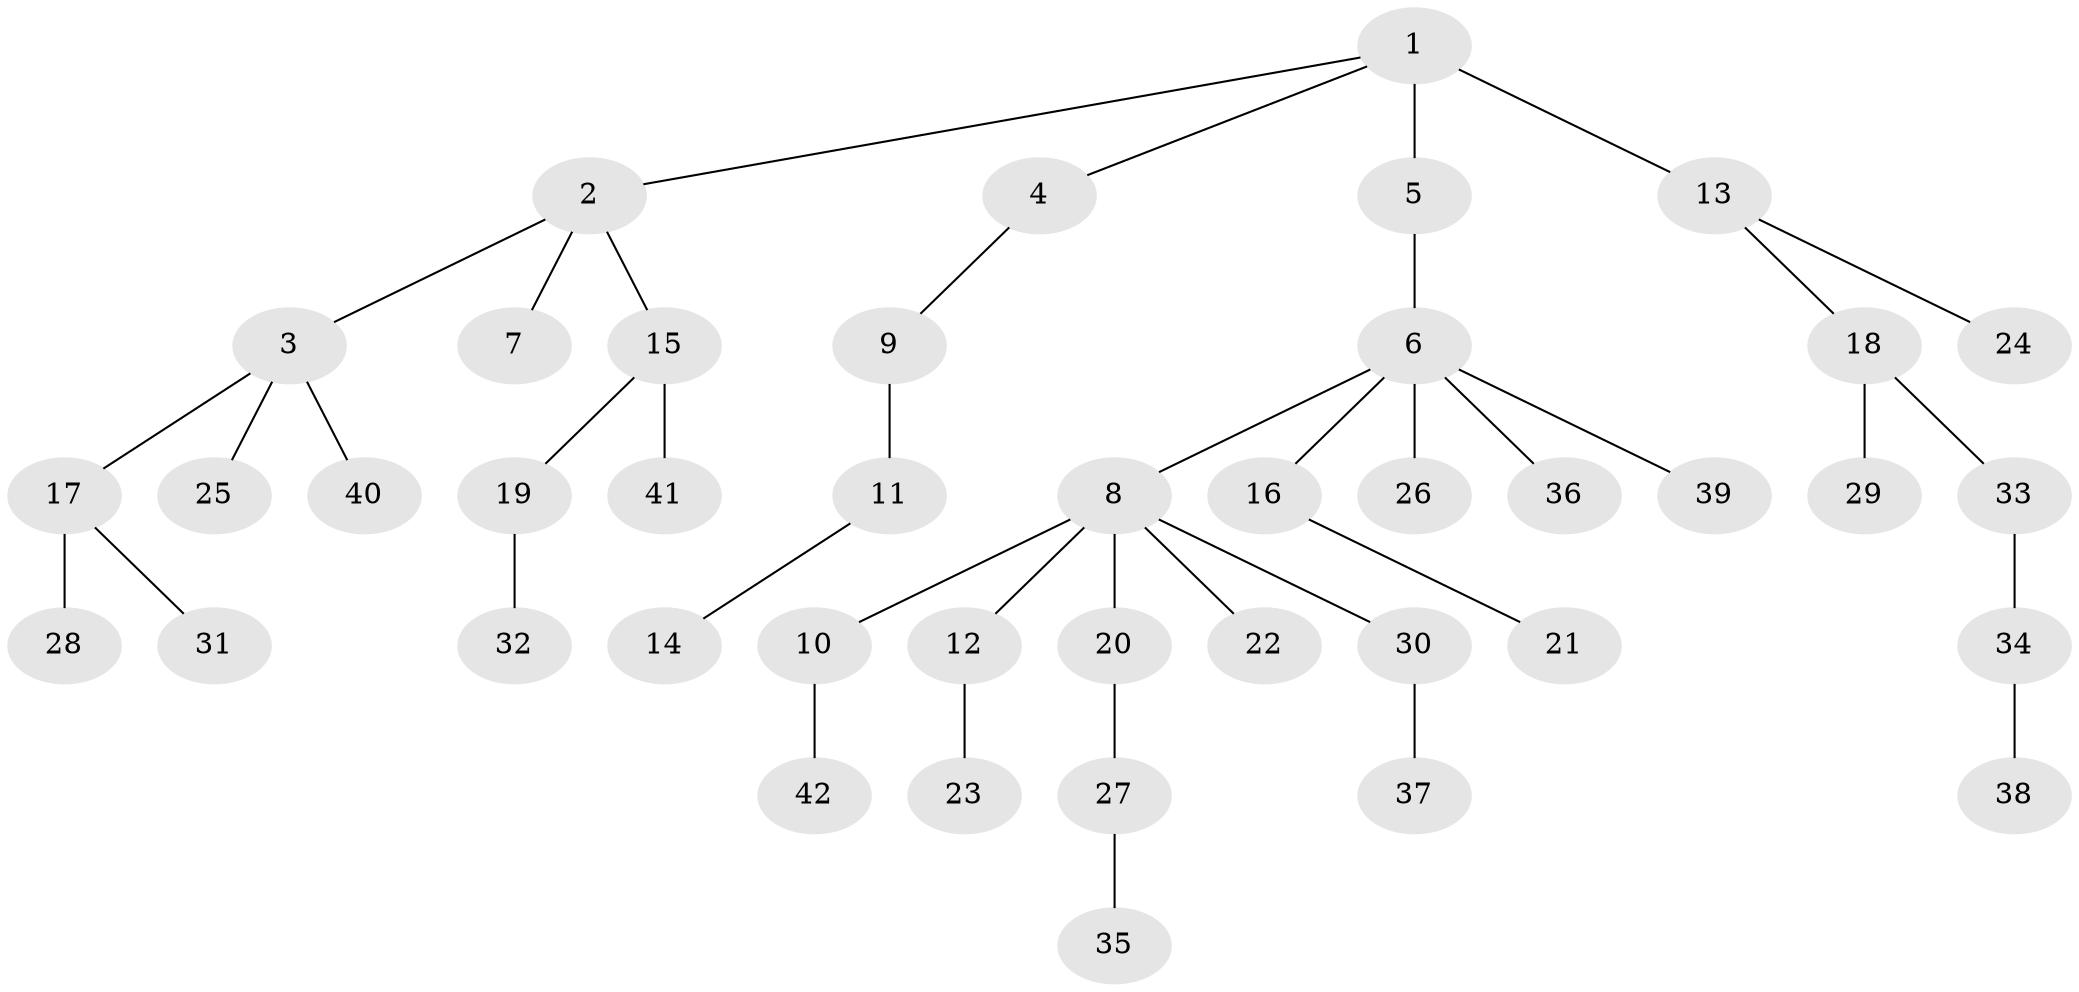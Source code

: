 // original degree distribution, {4: 0.06569343065693431, 6: 0.029197080291970802, 7: 0.0072992700729927005, 3: 0.10948905109489052, 8: 0.0072992700729927005, 2: 0.27007299270072993, 5: 0.014598540145985401, 1: 0.49635036496350365}
// Generated by graph-tools (version 1.1) at 2025/51/03/04/25 22:51:53]
// undirected, 42 vertices, 41 edges
graph export_dot {
  node [color=gray90,style=filled];
  1;
  2;
  3;
  4;
  5;
  6;
  7;
  8;
  9;
  10;
  11;
  12;
  13;
  14;
  15;
  16;
  17;
  18;
  19;
  20;
  21;
  22;
  23;
  24;
  25;
  26;
  27;
  28;
  29;
  30;
  31;
  32;
  33;
  34;
  35;
  36;
  37;
  38;
  39;
  40;
  41;
  42;
  1 -- 2 [weight=1.0];
  1 -- 4 [weight=1.0];
  1 -- 5 [weight=1.0];
  1 -- 13 [weight=2.0];
  2 -- 3 [weight=1.0];
  2 -- 7 [weight=1.0];
  2 -- 15 [weight=1.0];
  3 -- 17 [weight=1.0];
  3 -- 25 [weight=1.0];
  3 -- 40 [weight=1.0];
  4 -- 9 [weight=1.0];
  5 -- 6 [weight=5.0];
  6 -- 8 [weight=1.0];
  6 -- 16 [weight=1.0];
  6 -- 26 [weight=1.0];
  6 -- 36 [weight=1.0];
  6 -- 39 [weight=1.0];
  8 -- 10 [weight=1.0];
  8 -- 12 [weight=1.0];
  8 -- 20 [weight=1.0];
  8 -- 22 [weight=1.0];
  8 -- 30 [weight=1.0];
  9 -- 11 [weight=3.0];
  10 -- 42 [weight=1.0];
  11 -- 14 [weight=1.0];
  12 -- 23 [weight=4.0];
  13 -- 18 [weight=1.0];
  13 -- 24 [weight=1.0];
  15 -- 19 [weight=1.0];
  15 -- 41 [weight=1.0];
  16 -- 21 [weight=2.0];
  17 -- 28 [weight=2.0];
  17 -- 31 [weight=1.0];
  18 -- 29 [weight=2.0];
  18 -- 33 [weight=1.0];
  19 -- 32 [weight=2.0];
  20 -- 27 [weight=1.0];
  27 -- 35 [weight=1.0];
  30 -- 37 [weight=1.0];
  33 -- 34 [weight=1.0];
  34 -- 38 [weight=1.0];
}
